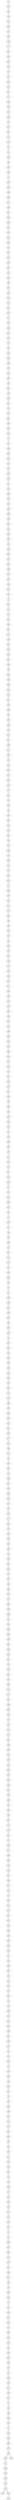 graph {
n0;
n1;
n2;
n3;
n4;
n5;
n6;
n7;
n8;
n9;
n10;
n11;
n12;
n13;
n14;
n15;
n16;
n17;
n18;
n19;
n20;
n21;
n22;
n23;
n24;
n25;
n26;
n27;
n28;
n29;
n30;
n31;
n32;
n33;
n34;
n35;
n36;
n37;
n38;
n39;
n40;
n41;
n42;
n43;
n44;
n45;
n46;
n47;
n48;
n49;
n50;
n51;
n52;
n53;
n54;
n55;
n56;
n57;
n58;
n59;
n60;
n61;
n62;
n63;
n64;
n65;
n66;
n67;
n68;
n69;
n70;
n71;
n72;
n73;
n74;
n75;
n76;
n77;
n78;
n79;
n80;
n81;
n82;
n83;
n84;
n85;
n86;
n87;
n88;
n89;
n90;
n91;
n92;
n93;
n94;
n95;
n96;
n97;
n98;
n99;
n100;
n101;
n102;
n103;
n104;
n105;
n106;
n107;
n108;
n109;
n110;
n111;
n112;
n113;
n114;
n115;
n116;
n117;
n118;
n119;
n120;
n121;
n122;
n123;
n124;
n125;
n126;
n127;
n128;
n129;
n130;
n131;
n132;
n133;
n134;
n135;
n136;
n137;
n138;
n139;
n140;
n141;
n142;
n143;
n144;
n145;
n146;
n147;
n148;
n149;
n150;
n151;
n152;
n153;
n154;
n155;
n156;
n157;
n158;
n159;
n160;
n161;
n162;
n163;
n164;
n165;
n166;
n167;
n168;
n169;
n170;
n171;
n172;
n173;
n174;
n175;
n176;
n177;
n178;
n179;
n180;
n181;
n182;
n183;
n184;
n185;
n186;
n187;
n188;
n189;
n190;
n191;
n192;
n193;
n194;
n195;
n196;
n197;
n198;
n199;
n200;
n201;
n202;
n203;
n204;
n205;
n206;
n207;
n208;
n209;
n210;
n211;
n212;
n213;
n214;
n215;
n216;
n217;
n218;
n219;
n220;
n221;
n222;
n223;
n224;
n225;
n226;
n227;
n228;
n229;
n230;
n231;
n232;
n233;
n234;
n235;
n236;
n237;
n238;
n239;
n240;
n241;
n242;
n243;
n244;
n245;
n246;
n247;
n248;
n249;
n250;
n251;
n252;
n253;
n254;
n255;
n256;
n257;
n258;
n259;
n260;
n261;
n262;
n263;
n264;
n265;
n266;
n267;
n268;
n269;
n270;
n271;
n272;
n273;
n274;
n275;
n276;
n277;
n278;
n279;
n280;
n281;
n282;
n283;
n284;
n285;
n286;
n287;
n288;
n289;
n290;
n291;
n292;
n293;
n294;
n295;
n296;
n297;
n298;
n299;
n300;
n301;
n302;
n303;
n304;
n305;
n306;
n307;
n308;
n309;
n310;
n311;
n312;
n313;
n314;
n315;
n316;
n317;
n318;
n319;
n320;
n321;
n322;
n323;
n324;
n325;
n326;
n327;
n328;
n329;
n330;
n331;
n332;
n333;
n334;
n335;
n336;
n337;
n338;
n339;
n340;
n341;
n342;
n343;
n344;
n345;
n346;
n347;
n348;
n349;
n350;
n351;
n352;
n353;
n354;
n355;
n356;
n357;
n358;
n359;
n360;
n361;
n362;
n363;
n364;
n365;
n366;
n367;
n368;
n369;
n370;
n371;
n372;
n373;
n374;
n375;
n376;
n377;
n378;
n379;
n380;
n381;
n382;
n383;
n384;
n385;
n386;
n387;
n388;
n389;
n390;
n391;
n392;
n393;
n394;
n395;
n396;
n397;
n398;
n399;
n400;
n401;
n402;
n403;
n404;
n405;
n406;
n407;
n408;
n409;
n410;
n411;
n412;
n413;
n414;
n415;
n416;
n417;
n418;
n419;
n420;
n421;
n422;
n423;
n424;
n425;
n426;
n427;
n428;
n429;
n430;
n431;
n432;
n433;
n434;
n435;
n436;
n437;
n438;
n439;
n440;
n441;
n442;
n443;
n444;
n445;
n446;
n447;
n448;
n449;
n450;
n451;
n452;
n453;
n454;
n455;
n456;
n457;
n458;
n459;
n460;
n461;
n462;
n463;
n464;
n465;
n466;
n467;
n468;
n469;
n470;
n471;
n472;
n473;
n474;
n475;
n476;
n477;
n478;
n479;
n480;
n481;
n482;
n483;
n484;
n485;
n486;
n487;
n488;
n489;
n490;
n491;
n492;
n493;
n494;
n495;
n496;
n497;
n498;
n499;
n0 -- n401;
n1 -- n382;
n1 -- n39;
n2 -- n80;
n2 -- n346;
n3 -- n36;
n3 -- n123;
n4 -- n113;
n4 -- n191;
n5 -- n386;
n5 -- n10;
n6 -- n133;
n6 -- n437;
n7 -- n423;
n7 -- n44;
n8 -- n136;
n8 -- n150;
n9 -- n202;
n9 -- n207;
n10 -- n5;
n10 -- n340;
n11 -- n345;
n11 -- n132;
n12 -- n125;
n12 -- n35;
n13 -- n294;
n13 -- n70;
n14 -- n258;
n14 -- n245;
n15 -- n166;
n15 -- n227;
n16 -- n349;
n16 -- n42;
n17 -- n470;
n17 -- n298;
n18 -- n264;
n18 -- n57;
n19 -- n126;
n19 -- n455;
n20 -- n451;
n20 -- n222;
n21 -- n76;
n21 -- n461;
n22 -- n328;
n22 -- n408;
n23 -- n149;
n23 -- n124;
n24 -- n499;
n24 -- n43;
n25 -- n351;
n25 -- n85;
n26 -- n56;
n26 -- n481;
n27 -- n122;
n27 -- n156;
n28 -- n186;
n28 -- n225;
n29 -- n137;
n29 -- n66;
n30 -- n494;
n30 -- n122;
n31 -- n151;
n31 -- n474;
n32 -- n363;
n32 -- n336;
n33 -- n89;
n33 -- n166;
n34 -- n272;
n34 -- n62;
n35 -- n12;
n35 -- n439;
n36 -- n68;
n36 -- n3;
n37 -- n42;
n37 -- n480;
n38 -- n363;
n38 -- n452;
n39 -- n399;
n39 -- n1;
n40 -- n443;
n40 -- n244;
n41 -- n220;
n41 -- n347;
n42 -- n37;
n42 -- n16;
n43 -- n168;
n43 -- n24;
n44 -- n213;
n44 -- n7;
n45 -- n389;
n45 -- n240;
n46 -- n183;
n46 -- n176;
n47 -- n478;
n47 -- n473;
n48 -- n101;
n48 -- n170;
n49 -- n282;
n49 -- n115;
n50 -- n377;
n50 -- n224;
n51 -- n326;
n51 -- n332;
n52 -- n61;
n52 -- n442;
n53 -- n259;
n53 -- n385;
n54 -- n344;
n54 -- n313;
n55 -- n159;
n55 -- n314;
n56 -- n160;
n56 -- n26;
n57 -- n18;
n57 -- n193;
n58 -- n374;
n58 -- n457;
n59 -- n302;
n59 -- n225;
n60 -- n433;
n60 -- n239;
n61 -- n52;
n61 -- n305;
n62 -- n34;
n62 -- n449;
n63 -- n396;
n63 -- n380;
n64 -- n152;
n64 -- n106;
n65 -- n403;
n65 -- n466;
n66 -- n29;
n66 -- n401;
n67 -- n434;
n67 -- n355;
n68 -- n280;
n68 -- n36;
n69 -- n128;
n69 -- n99;
n70 -- n13;
n70 -- n319;
n71 -- n113;
n71 -- n91;
n72 -- n439;
n72 -- n291;
n73 -- n321;
n73 -- n195;
n74 -- n161;
n74 -- n171;
n75 -- n157;
n75 -- n325;
n76 -- n21;
n76 -- n428;
n77 -- n444;
n77 -- n415;
n78 -- n397;
n78 -- n211;
n79 -- n134;
n79 -- n182;
n80 -- n205;
n80 -- n2;
n81 -- n390;
n81 -- n391;
n82 -- n290;
n82 -- n154;
n83 -- n395;
n83 -- n370;
n83 -- n328;
n84 -- n266;
n84 -- n237;
n85 -- n25;
n85 -- n145;
n86 -- n424;
n86 -- n353;
n87 -- n89;
n87 -- n423;
n88 -- n405;
n88 -- n314;
n89 -- n33;
n89 -- n87;
n90 -- n193;
n90 -- n284;
n91 -- n219;
n91 -- n71;
n92 -- n254;
n92 -- n353;
n93 -- n475;
n93 -- n420;
n94 -- n446;
n94 -- n482;
n95 -- n229;
n95 -- n196;
n96 -- n171;
n96 -- n179;
n97 -- n494;
n97 -- n140;
n98 -- n246;
n98 -- n469;
n99 -- n339;
n99 -- n69;
n100 -- n360;
n100 -- n162;
n101 -- n461;
n101 -- n48;
n102 -- n154;
n102 -- n367;
n103 -- n212;
n103 -- n115;
n104 -- n333;
n104 -- n164;
n105 -- n234;
n105 -- n256;
n106 -- n64;
n106 -- n173;
n107 -- n174;
n107 -- n497;
n108 -- n417;
n108 -- n130;
n109 -- n153;
n109 -- n257;
n110 -- n440;
n110 -- n488;
n111 -- n276;
n111 -- n442;
n112 -- n191;
n112 -- n304;
n113 -- n4;
n113 -- n71;
n114 -- n165;
n114 -- n348;
n115 -- n103;
n115 -- n49;
n116 -- n296;
n116 -- n347;
n117 -- n388;
n117 -- n142;
n118 -- n156;
n118 -- n178;
n119 -- n344;
n119 -- n285;
n120 -- n226;
n120 -- n384;
n121 -- n319;
n121 -- n167;
n122 -- n27;
n122 -- n30;
n123 -- n238;
n123 -- n3;
n124 -- n409;
n124 -- n23;
n125 -- n206;
n125 -- n12;
n126 -- n438;
n126 -- n19;
n127 -- n493;
n127 -- n375;
n128 -- n229;
n128 -- n69;
n129 -- n409;
n129 -- n199;
n130 -- n244;
n130 -- n108;
n131 -- n231;
n131 -- n495;
n132 -- n11;
n132 -- n458;
n133 -- n385;
n133 -- n6;
n134 -- n173;
n134 -- n79;
n135 -- n333;
n135 -- n369;
n136 -- n8;
n136 -- n284;
n137 -- n29;
n137 -- n486;
n138 -- n475;
n138 -- n178;
n139 -- n339;
n139 -- n175;
n140 -- n292;
n140 -- n97;
n141 -- n374;
n141 -- n322;
n142 -- n117;
n142 -- n419;
n143 -- n208;
n143 -- n487;
n144 -- n368;
n144 -- n342;
n145 -- n460;
n145 -- n85;
n146 -- n162;
n146 -- n354;
n147 -- n486;
n147 -- n456;
n148 -- n441;
n148 -- n384;
n149 -- n470;
n149 -- n23;
n150 -- n8;
n150 -- n429;
n151 -- n31;
n151 -- n451;
n152 -- n64;
n152 -- n192;
n153 -- n109;
n153 -- n295;
n154 -- n82;
n154 -- n102;
n155 -- n489;
n155 -- n223;
n156 -- n27;
n156 -- n118;
n157 -- n75;
n157 -- n270;
n158 -- n492;
n158 -- n382;
n159 -- n410;
n159 -- n55;
n160 -- n56;
n160 -- n203;
n161 -- n74;
n161 -- n482;
n162 -- n100;
n162 -- n146;
n163 -- n462;
n163 -- n371;
n164 -- n104;
n164 -- n413;
n165 -- n114;
n165 -- n394;
n166 -- n33;
n166 -- n15;
n167 -- n376;
n167 -- n121;
n168 -- n43;
n168 -- n204;
n169 -- n489;
n169 -- n454;
n170 -- n232;
n170 -- n48;
n171 -- n96;
n171 -- n74;
n172 -- n351;
n172 -- n364;
n173 -- n106;
n173 -- n134;
n174 -- n107;
n174 -- n453;
n175 -- n414;
n175 -- n139;
n176 -- n199;
n176 -- n46;
n177 -- n444;
n177 -- n360;
n178 -- n118;
n178 -- n138;
n179 -- n477;
n179 -- n96;
n180 -- n252;
n180 -- n463;
n181 -- n405;
n181 -- n215;
n182 -- n459;
n182 -- n79;
n183 -- n300;
n183 -- n46;
n184 -- n367;
n184 -- n387;
n185 -- n265;
n185 -- n309;
n186 -- n224;
n186 -- n28;
n187 -- n260;
n187 -- n422;
n188 -- n222;
n188 -- n251;
n189 -- n228;
n189 -- n378;
n190 -- n233;
n190 -- n230;
n191 -- n112;
n191 -- n4;
n192 -- n400;
n192 -- n152;
n193 -- n90;
n193 -- n57;
n194 -- n366;
n194 -- n408;
n195 -- n250;
n195 -- n73;
n196 -- n287;
n196 -- n95;
n197 -- n241;
n197 -- n498;
n198 -- n403;
n198 -- n463;
n199 -- n129;
n199 -- n176;
n200 -- n435;
n200 -- n466;
n201 -- n465;
n201 -- n348;
n202 -- n469;
n202 -- n9;
n203 -- n160;
n203 -- n261;
n204 -- n443;
n204 -- n168;
n205 -- n80;
n205 -- n365;
n206 -- n125;
n206 -- n276;
n207 -- n450;
n207 -- n9;
n208 -- n269;
n208 -- n143;
n209 -- n218;
n209 -- n464;
n210 -- n325;
n210 -- n275;
n211 -- n324;
n211 -- n78;
n212 -- n320;
n212 -- n103;
n213 -- n296;
n213 -- n44;
n214 -- n468;
n214 -- n484;
n215 -- n181;
n215 -- n262;
n216 -- n417;
n216 -- n407;
n217 -- n483;
n217 -- n387;
n218 -- n234;
n218 -- n209;
n219 -- n91;
n219 -- n485;
n220 -- n479;
n220 -- n41;
n221 -- n381;
n221 -- n264;
n222 -- n20;
n222 -- n188;
n223 -- n362;
n223 -- n155;
n224 -- n186;
n224 -- n50;
n225 -- n59;
n225 -- n28;
n226 -- n336;
n226 -- n120;
n227 -- n317;
n227 -- n15;
n228 -- n189;
n228 -- n425;
n229 -- n128;
n229 -- n95;
n230 -- n190;
n230 -- n357;
n231 -- n301;
n231 -- n131;
n232 -- n170;
n232 -- n341;
n233 -- n190;
n233 -- n338;
n234 -- n218;
n234 -- n105;
n235 -- n338;
n235 -- n345;
n236 -- n358;
n237 -- n247;
n237 -- n84;
n238 -- n277;
n238 -- n123;
n239 -- n60;
n239 -- n464;
n240 -- n309;
n240 -- n45;
n241 -- n197;
n241 -- n256;
n242 -- n445;
n242 -- n404;
n243 -- n356;
n243 -- n432;
n244 -- n40;
n244 -- n130;
n245 -- n14;
n245 -- n317;
n246 -- n98;
n246 -- n474;
n247 -- n289;
n247 -- n237;
n248 -- n397;
n248 -- n481;
n249 -- n301;
n249 -- n283;
n250 -- n195;
n250 -- n412;
n251 -- n263;
n251 -- n188;
n252 -- n424;
n252 -- n180;
n253 -- n426;
n253 -- n362;
n254 -- n92;
n254 -- n266;
n255 -- n392;
n255 -- n342;
n256 -- n241;
n256 -- n105;
n257 -- n307;
n257 -- n109;
n258 -- n14;
n258 -- n349;
n259 -- n440;
n259 -- n53;
n260 -- n331;
n260 -- n187;
n261 -- n396;
n261 -- n203;
n262 -- n398;
n262 -- n215;
n263 -- n251;
n263 -- n376;
n264 -- n18;
n264 -- n221;
n265 -- n185;
n265 -- n352;
n266 -- n254;
n266 -- n84;
n267 -- n357;
n267 -- n275;
n268 -- n318;
n268 -- n445;
n269 -- n208;
n269 -- n406;
n270 -- n308;
n270 -- n157;
n271 -- n274;
n271 -- n452;
n272 -- n34;
n272 -- n392;
n273 -- n288;
n273 -- n303;
n274 -- n271;
n274 -- n415;
n275 -- n267;
n275 -- n210;
n276 -- n206;
n276 -- n111;
n277 -- n238;
n277 -- n361;
n278 -- n379;
n278 -- n304;
n279 -- n426;
n279 -- n330;
n280 -- n68;
n280 -- n346;
n281 -- n299;
n281 -- n290;
n282 -- n49;
n282 -- n371;
n283 -- n498;
n283 -- n249;
n284 -- n90;
n284 -- n136;
n285 -- n119;
n285 -- n388;
n286 -- n460;
n286 -- n447;
n287 -- n378;
n287 -- n196;
n288 -- n273;
n288 -- n456;
n289 -- n247;
n289 -- n411;
n290 -- n281;
n290 -- n82;
n291 -- n72;
n291 -- n341;
n292 -- n297;
n292 -- n140;
n293 -- n400;
n293 -- n310;
n294 -- n13;
n294 -- n322;
n295 -- n153;
n295 -- n435;
n296 -- n213;
n296 -- n116;
n297 -- n292;
n297 -- n300;
n298 -- n17;
n298 -- n383;
n299 -- n281;
n299 -- n352;
n300 -- n183;
n300 -- n297;
n301 -- n249;
n301 -- n231;
n302 -- n59;
n302 -- n373;
n303 -- n334;
n303 -- n273;
n304 -- n112;
n304 -- n278;
n305 -- n329;
n305 -- n61;
n306 -- n468;
n306 -- n429;
n307 -- n257;
n307 -- n485;
n308 -- n270;
n308 -- n354;
n309 -- n185;
n309 -- n240;
n310 -- n293;
n310 -- n446;
n311 -- n331;
n311 -- n404;
n312 -- n419;
n312 -- n332;
n313 -- n381;
n313 -- n54;
n314 -- n88;
n314 -- n55;
n315 -- n377;
n315 -- n492;
n316 -- n334;
n316 -- n326;
n317 -- n245;
n317 -- n227;
n318 -- n268;
n318 -- n454;
n319 -- n70;
n319 -- n121;
n320 -- n212;
n320 -- n476;
n321 -- n73;
n321 -- n359;
n322 -- n294;
n322 -- n141;
n323 -- n324;
n323 -- n471;
n324 -- n211;
n324 -- n323;
n325 -- n75;
n325 -- n210;
n326 -- n51;
n326 -- n316;
n327 -- n416;
n327 -- n358;
n328 -- n83;
n328 -- n22;
n329 -- n305;
n329 -- n372;
n330 -- n493;
n330 -- n279;
n331 -- n311;
n331 -- n260;
n332 -- n312;
n332 -- n51;
n333 -- n104;
n333 -- n135;
n334 -- n316;
n334 -- n303;
n335 -- n391;
n335 -- n459;
n336 -- n226;
n336 -- n32;
n337 -- n358;
n337 -- n366;
n338 -- n235;
n338 -- n233;
n339 -- n99;
n339 -- n139;
n340 -- n407;
n340 -- n10;
n341 -- n232;
n341 -- n291;
n342 -- n144;
n342 -- n255;
n343 -- n430;
n343 -- n406;
n344 -- n54;
n344 -- n119;
n345 -- n235;
n345 -- n11;
n346 -- n280;
n346 -- n2;
n347 -- n116;
n347 -- n41;
n348 -- n114;
n348 -- n201;
n349 -- n258;
n349 -- n16;
n350 -- n368;
n350 -- n428;
n351 -- n25;
n351 -- n172;
n352 -- n265;
n352 -- n299;
n353 -- n92;
n353 -- n86;
n354 -- n308;
n354 -- n146;
n355 -- n67;
n355 -- n467;
n356 -- n243;
n356 -- n450;
n357 -- n267;
n357 -- n230;
n358 -- n327;
n358 -- n337;
n358 -- n236;
n359 -- n321;
n359 -- n490;
n360 -- n100;
n360 -- n177;
n361 -- n499;
n361 -- n277;
n362 -- n253;
n362 -- n223;
n363 -- n32;
n363 -- n38;
n364 -- n478;
n364 -- n172;
n365 -- n205;
n365 -- n370;
n366 -- n337;
n366 -- n194;
n367 -- n184;
n367 -- n102;
n368 -- n350;
n368 -- n144;
n369 -- n436;
n369 -- n135;
n370 -- n83;
n370 -- n365;
n371 -- n282;
n371 -- n163;
n372 -- n329;
n372 -- n432;
n373 -- n447;
n373 -- n302;
n374 -- n58;
n374 -- n141;
n375 -- n127;
n375 -- n448;
n376 -- n263;
n376 -- n167;
n377 -- n50;
n377 -- n315;
n378 -- n287;
n378 -- n189;
n379 -- n496;
n379 -- n278;
n380 -- n422;
n380 -- n63;
n381 -- n313;
n381 -- n221;
n382 -- n158;
n382 -- n1;
n383 -- n298;
n383 -- n414;
n384 -- n148;
n384 -- n120;
n385 -- n133;
n385 -- n53;
n386 -- n5;
n386 -- n449;
n387 -- n184;
n387 -- n217;
n388 -- n117;
n388 -- n285;
n389 -- n398;
n389 -- n45;
n390 -- n410;
n390 -- n81;
n391 -- n81;
n391 -- n335;
n392 -- n272;
n392 -- n255;
n393 -- n430;
n393 -- n455;
n394 -- n165;
n394 -- n402;
n395 -- n83;
n396 -- n63;
n396 -- n261;
n397 -- n78;
n397 -- n248;
n398 -- n389;
n398 -- n262;
n399 -- n39;
n399 -- n497;
n400 -- n293;
n400 -- n192;
n401 -- n66;
n401 -- n0;
n402 -- n394;
n402 -- n412;
n403 -- n65;
n403 -- n198;
n404 -- n311;
n404 -- n242;
n405 -- n88;
n405 -- n181;
n406 -- n343;
n406 -- n269;
n407 -- n216;
n407 -- n340;
n408 -- n194;
n408 -- n22;
n409 -- n124;
n409 -- n129;
n410 -- n390;
n410 -- n159;
n411 -- n420;
n411 -- n289;
n412 -- n402;
n412 -- n250;
n413 -- n427;
n413 -- n164;
n414 -- n175;
n414 -- n383;
n415 -- n274;
n415 -- n77;
n416 -- n327;
n417 -- n108;
n417 -- n216;
n418 -- n421;
n418 -- n496;
n419 -- n312;
n419 -- n142;
n420 -- n411;
n420 -- n93;
n421 -- n438;
n421 -- n418;
n422 -- n187;
n422 -- n380;
n423 -- n7;
n423 -- n87;
n424 -- n252;
n424 -- n86;
n425 -- n228;
n425 -- n448;
n426 -- n253;
n426 -- n279;
n427 -- n413;
n427 -- n472;
n428 -- n350;
n428 -- n76;
n429 -- n306;
n429 -- n150;
n430 -- n343;
n430 -- n393;
n431 -- n436;
n431 -- n484;
n432 -- n243;
n432 -- n372;
n433 -- n60;
n433 -- n437;
n434 -- n67;
n434 -- n491;
n435 -- n200;
n435 -- n295;
n436 -- n369;
n436 -- n431;
n437 -- n433;
n437 -- n6;
n438 -- n421;
n438 -- n126;
n439 -- n35;
n439 -- n72;
n440 -- n110;
n440 -- n259;
n441 -- n148;
n441 -- n465;
n442 -- n111;
n442 -- n52;
n443 -- n40;
n443 -- n204;
n444 -- n77;
n444 -- n177;
n445 -- n268;
n445 -- n242;
n446 -- n310;
n446 -- n94;
n447 -- n373;
n447 -- n286;
n448 -- n375;
n448 -- n425;
n449 -- n386;
n449 -- n62;
n450 -- n356;
n450 -- n207;
n451 -- n20;
n451 -- n151;
n452 -- n271;
n452 -- n38;
n453 -- n467;
n453 -- n174;
n454 -- n318;
n454 -- n169;
n455 -- n393;
n455 -- n19;
n456 -- n147;
n456 -- n288;
n457 -- n58;
n457 -- n458;
n458 -- n457;
n458 -- n132;
n459 -- n335;
n459 -- n182;
n460 -- n145;
n460 -- n286;
n461 -- n101;
n461 -- n21;
n462 -- n163;
n462 -- n472;
n463 -- n198;
n463 -- n180;
n464 -- n209;
n464 -- n239;
n465 -- n441;
n465 -- n201;
n466 -- n200;
n466 -- n65;
n467 -- n453;
n467 -- n355;
n468 -- n306;
n468 -- n214;
n469 -- n98;
n469 -- n202;
n470 -- n149;
n470 -- n17;
n471 -- n479;
n471 -- n323;
n472 -- n427;
n472 -- n462;
n473 -- n47;
n473 -- n476;
n474 -- n31;
n474 -- n246;
n475 -- n138;
n475 -- n93;
n476 -- n320;
n476 -- n473;
n477 -- n495;
n477 -- n179;
n478 -- n47;
n478 -- n364;
n479 -- n220;
n479 -- n471;
n480 -- n37;
n480 -- n488;
n481 -- n248;
n481 -- n26;
n482 -- n161;
n482 -- n94;
n483 -- n490;
n483 -- n217;
n484 -- n214;
n484 -- n431;
n485 -- n307;
n485 -- n219;
n486 -- n137;
n486 -- n147;
n487 -- n143;
n487 -- n491;
n488 -- n110;
n488 -- n480;
n489 -- n155;
n489 -- n169;
n490 -- n483;
n490 -- n359;
n491 -- n487;
n491 -- n434;
n492 -- n158;
n492 -- n315;
n493 -- n127;
n493 -- n330;
n494 -- n97;
n494 -- n30;
n495 -- n477;
n495 -- n131;
n496 -- n379;
n496 -- n418;
n497 -- n107;
n497 -- n399;
n498 -- n197;
n498 -- n283;
n499 -- n24;
n499 -- n361;
}
